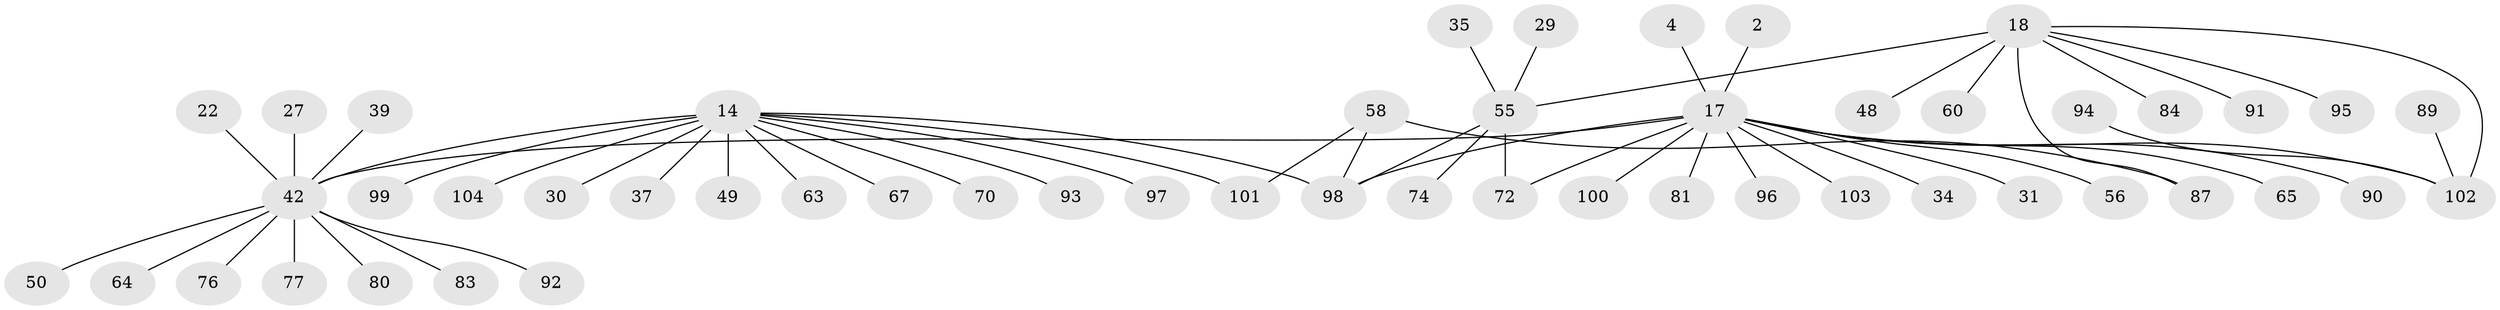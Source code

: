 // original degree distribution, {10: 0.009615384615384616, 1: 0.5865384615384616, 6: 0.038461538461538464, 15: 0.009615384615384616, 5: 0.038461538461538464, 2: 0.19230769230769232, 4: 0.04807692307692308, 7: 0.009615384615384616, 9: 0.019230769230769232, 3: 0.04807692307692308}
// Generated by graph-tools (version 1.1) at 2025/50/03/04/25 21:50:41]
// undirected, 52 vertices, 56 edges
graph export_dot {
graph [start="1"]
  node [color=gray90,style=filled];
  2;
  4;
  14 [super="+13+12"];
  17 [super="+6+3"];
  18;
  22;
  27;
  29;
  30;
  31;
  34 [super="+8"];
  35;
  37 [super="+19"];
  39;
  42 [super="+41+5"];
  48;
  49;
  50;
  55 [super="+11"];
  56;
  58;
  60;
  63 [super="+38"];
  64;
  65;
  67 [super="+21"];
  70;
  72 [super="+7+45+47"];
  74;
  76 [super="+57"];
  77;
  80 [super="+36+43+44+46+68+69"];
  81;
  83;
  84 [super="+79"];
  87 [super="+86"];
  89;
  90 [super="+59+75"];
  91;
  92 [super="+62"];
  93 [super="+20"];
  94;
  95;
  96;
  97;
  98 [super="+82"];
  99;
  100;
  101 [super="+61"];
  102 [super="+85+88"];
  103;
  104;
  2 -- 17;
  4 -- 17;
  14 -- 99;
  14 -- 104;
  14 -- 97;
  14 -- 70;
  14 -- 49;
  14 -- 30;
  14 -- 42 [weight=3];
  14 -- 37;
  14 -- 93;
  14 -- 67;
  14 -- 63;
  14 -- 101;
  14 -- 98;
  17 -- 96;
  17 -- 81;
  17 -- 65;
  17 -- 100;
  17 -- 103;
  17 -- 56;
  17 -- 31;
  17 -- 72;
  17 -- 42 [weight=4];
  17 -- 34;
  17 -- 90;
  17 -- 98;
  17 -- 102;
  18 -- 48;
  18 -- 55 [weight=2];
  18 -- 60;
  18 -- 91;
  18 -- 95;
  18 -- 87;
  18 -- 84;
  18 -- 102;
  22 -- 42;
  27 -- 42;
  29 -- 55;
  35 -- 55;
  39 -- 42;
  42 -- 64;
  42 -- 77;
  42 -- 80;
  42 -- 50;
  42 -- 83;
  42 -- 76;
  42 -- 92;
  55 -- 74;
  55 -- 72;
  55 -- 98;
  58 -- 87 [weight=2];
  58 -- 98;
  58 -- 101;
  89 -- 102;
  94 -- 102;
}
